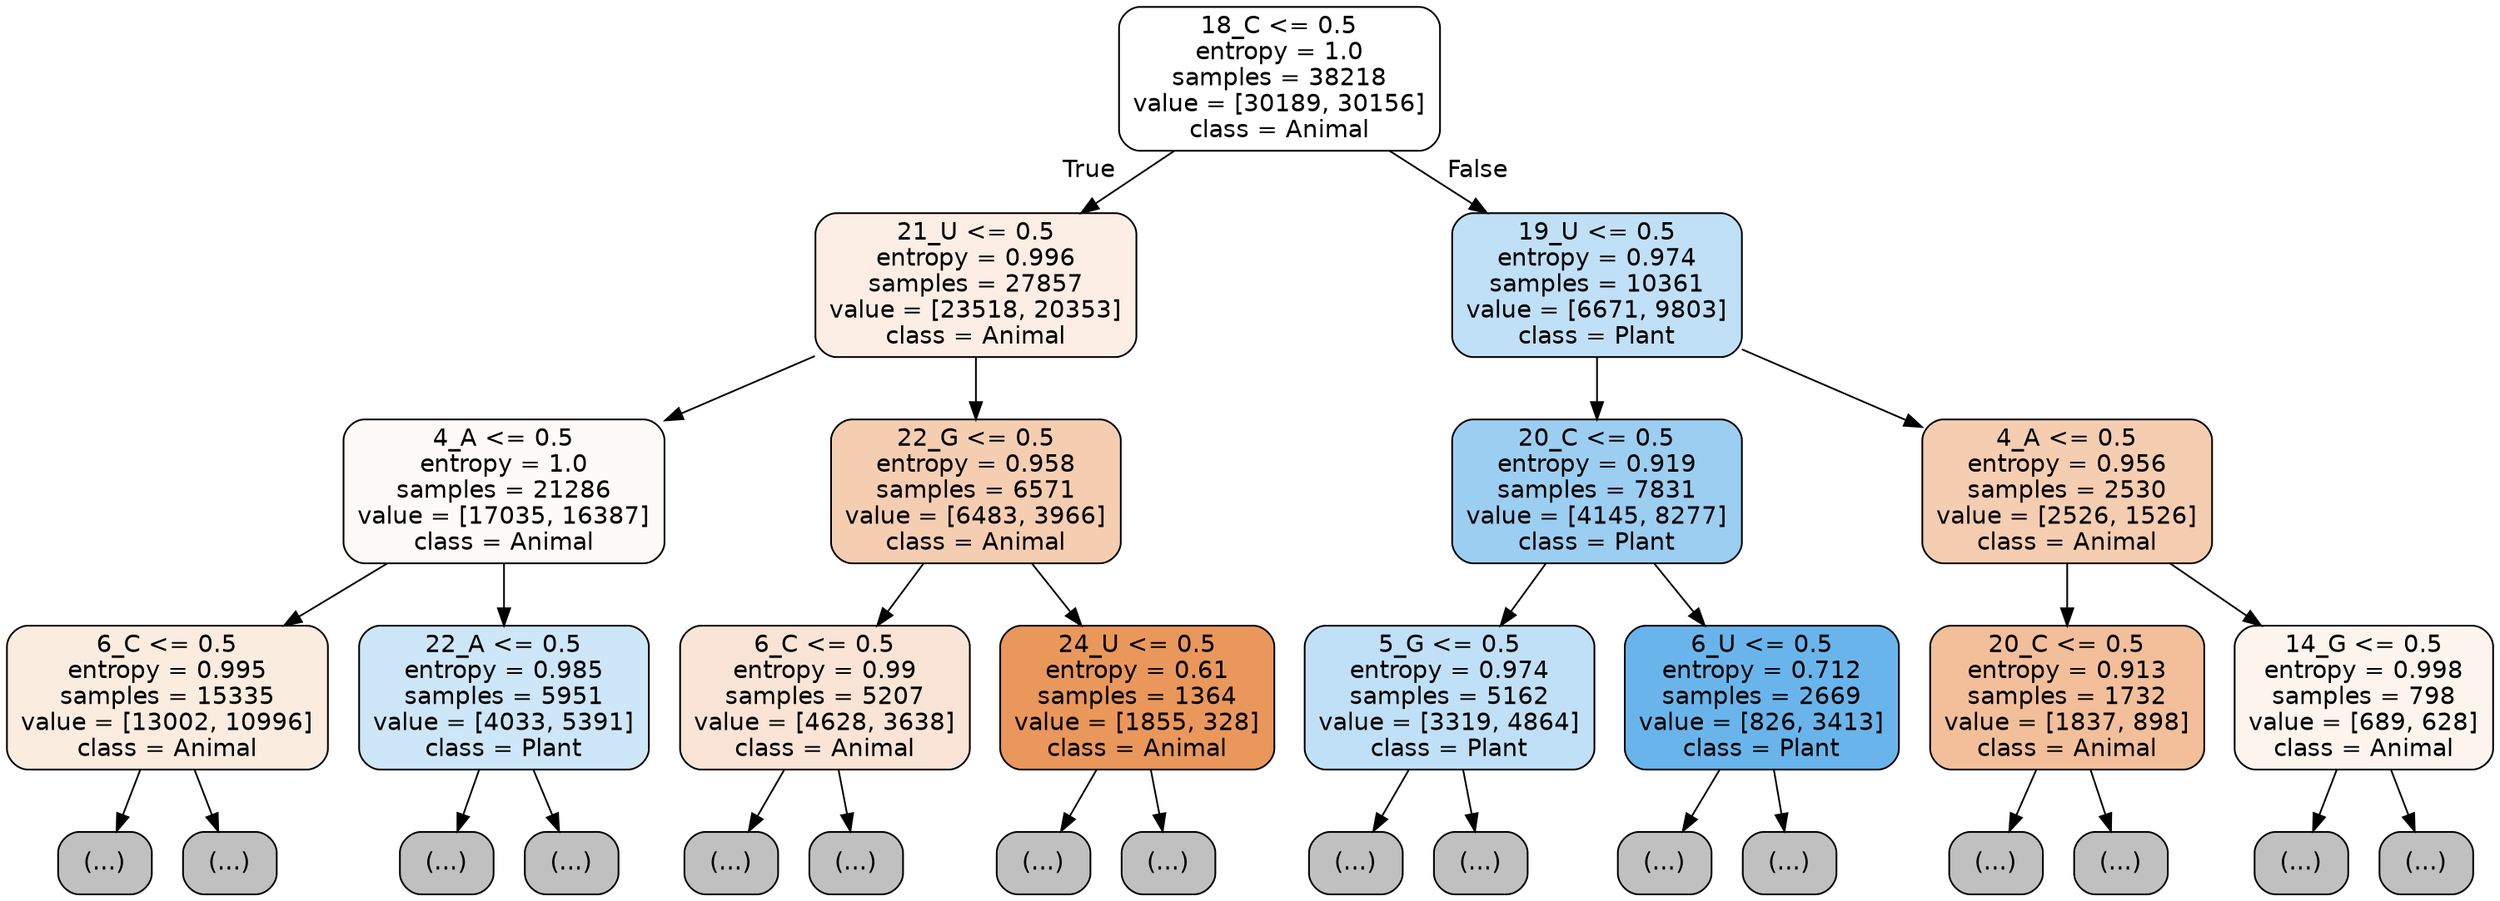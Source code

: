 digraph Tree {
node [shape=box, style="filled, rounded", color="black", fontname="helvetica"] ;
edge [fontname="helvetica"] ;
0 [label="18_C <= 0.5\nentropy = 1.0\nsamples = 38218\nvalue = [30189, 30156]\nclass = Animal", fillcolor="#ffffff"] ;
1 [label="21_U <= 0.5\nentropy = 0.996\nsamples = 27857\nvalue = [23518, 20353]\nclass = Animal", fillcolor="#fceee4"] ;
0 -> 1 [labeldistance=2.5, labelangle=45, headlabel="True"] ;
2 [label="4_A <= 0.5\nentropy = 1.0\nsamples = 21286\nvalue = [17035, 16387]\nclass = Animal", fillcolor="#fefaf7"] ;
1 -> 2 ;
3 [label="6_C <= 0.5\nentropy = 0.995\nsamples = 15335\nvalue = [13002, 10996]\nclass = Animal", fillcolor="#fbece0"] ;
2 -> 3 ;
4 [label="(...)", fillcolor="#C0C0C0"] ;
3 -> 4 ;
6095 [label="(...)", fillcolor="#C0C0C0"] ;
3 -> 6095 ;
7942 [label="22_A <= 0.5\nentropy = 0.985\nsamples = 5951\nvalue = [4033, 5391]\nclass = Plant", fillcolor="#cde6f8"] ;
2 -> 7942 ;
7943 [label="(...)", fillcolor="#C0C0C0"] ;
7942 -> 7943 ;
10054 [label="(...)", fillcolor="#C0C0C0"] ;
7942 -> 10054 ;
10345 [label="22_G <= 0.5\nentropy = 0.958\nsamples = 6571\nvalue = [6483, 3966]\nclass = Animal", fillcolor="#f5ceb2"] ;
1 -> 10345 ;
10346 [label="6_C <= 0.5\nentropy = 0.99\nsamples = 5207\nvalue = [4628, 3638]\nclass = Animal", fillcolor="#f9e4d5"] ;
10345 -> 10346 ;
10347 [label="(...)", fillcolor="#C0C0C0"] ;
10346 -> 10347 ;
12206 [label="(...)", fillcolor="#C0C0C0"] ;
10346 -> 12206 ;
12691 [label="24_U <= 0.5\nentropy = 0.61\nsamples = 1364\nvalue = [1855, 328]\nclass = Animal", fillcolor="#ea975c"] ;
10345 -> 12691 ;
12692 [label="(...)", fillcolor="#C0C0C0"] ;
12691 -> 12692 ;
13103 [label="(...)", fillcolor="#C0C0C0"] ;
12691 -> 13103 ;
13128 [label="19_U <= 0.5\nentropy = 0.974\nsamples = 10361\nvalue = [6671, 9803]\nclass = Plant", fillcolor="#c0e0f7"] ;
0 -> 13128 [labeldistance=2.5, labelangle=-45, headlabel="False"] ;
13129 [label="20_C <= 0.5\nentropy = 0.919\nsamples = 7831\nvalue = [4145, 8277]\nclass = Plant", fillcolor="#9ccef2"] ;
13128 -> 13129 ;
13130 [label="5_G <= 0.5\nentropy = 0.974\nsamples = 5162\nvalue = [3319, 4864]\nclass = Plant", fillcolor="#c0e0f7"] ;
13129 -> 13130 ;
13131 [label="(...)", fillcolor="#C0C0C0"] ;
13130 -> 13131 ;
14626 [label="(...)", fillcolor="#C0C0C0"] ;
13130 -> 14626 ;
15255 [label="6_U <= 0.5\nentropy = 0.712\nsamples = 2669\nvalue = [826, 3413]\nclass = Plant", fillcolor="#69b5eb"] ;
13129 -> 15255 ;
15256 [label="(...)", fillcolor="#C0C0C0"] ;
15255 -> 15256 ;
15687 [label="(...)", fillcolor="#C0C0C0"] ;
15255 -> 15687 ;
15824 [label="4_A <= 0.5\nentropy = 0.956\nsamples = 2530\nvalue = [2526, 1526]\nclass = Animal", fillcolor="#f5cdb1"] ;
13128 -> 15824 ;
15825 [label="20_C <= 0.5\nentropy = 0.913\nsamples = 1732\nvalue = [1837, 898]\nclass = Animal", fillcolor="#f2bf9a"] ;
15824 -> 15825 ;
15826 [label="(...)", fillcolor="#C0C0C0"] ;
15825 -> 15826 ;
16493 [label="(...)", fillcolor="#C0C0C0"] ;
15825 -> 16493 ;
16678 [label="14_G <= 0.5\nentropy = 0.998\nsamples = 798\nvalue = [689, 628]\nclass = Animal", fillcolor="#fdf4ed"] ;
15824 -> 16678 ;
16679 [label="(...)", fillcolor="#C0C0C0"] ;
16678 -> 16679 ;
16868 [label="(...)", fillcolor="#C0C0C0"] ;
16678 -> 16868 ;
}